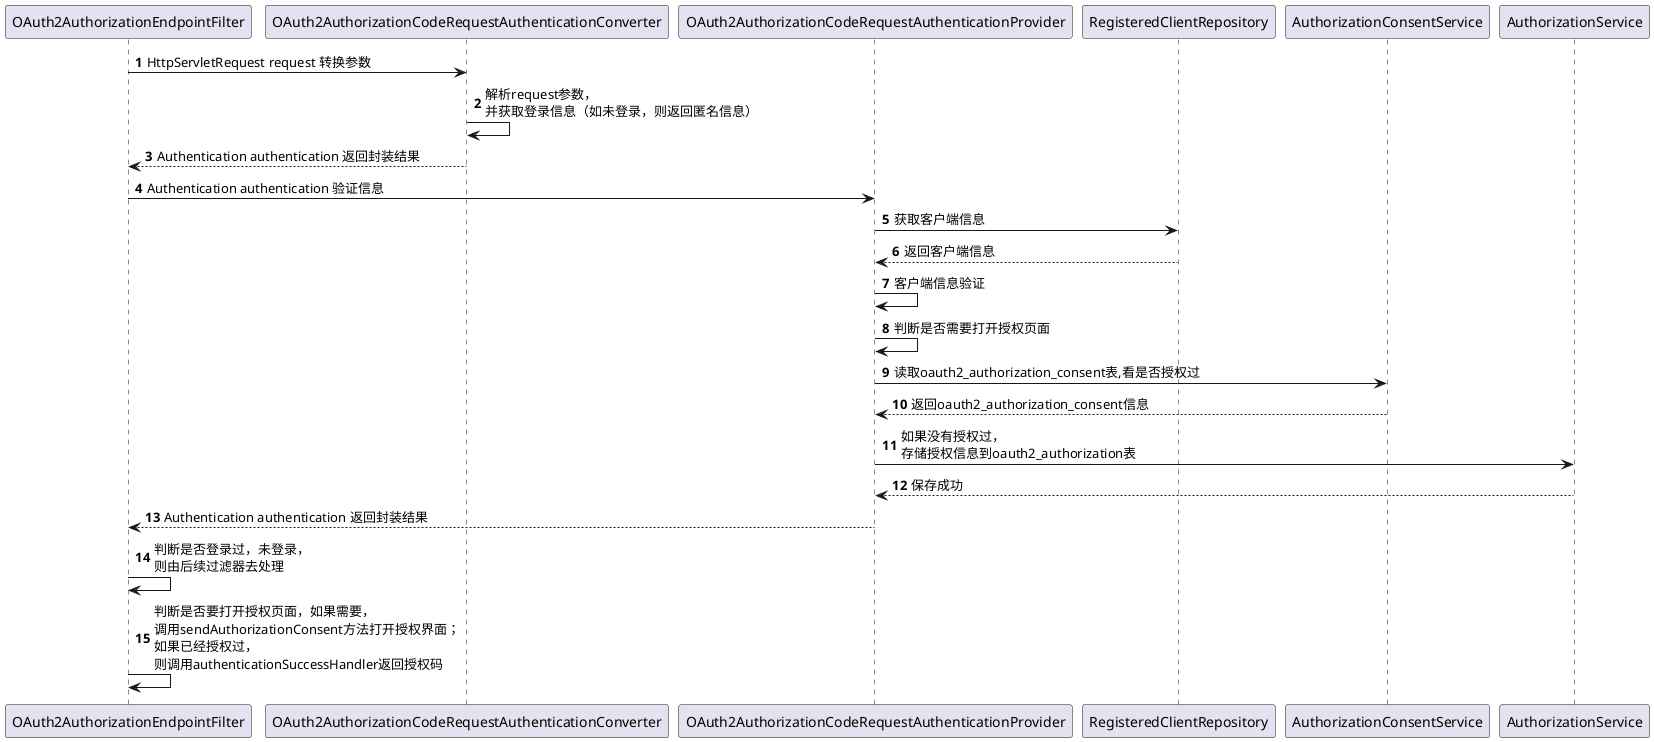 @startuml
'https://plantuml.com/sequence-diagram

autonumber

OAuth2AuthorizationEndpointFilter -> OAuth2AuthorizationCodeRequestAuthenticationConverter: HttpServletRequest request 转换参数
OAuth2AuthorizationCodeRequestAuthenticationConverter -> OAuth2AuthorizationCodeRequestAuthenticationConverter: 解析request参数，\n并获取登录信息（如未登录，则返回匿名信息）
OAuth2AuthorizationEndpointFilter <-- OAuth2AuthorizationCodeRequestAuthenticationConverter: Authentication authentication 返回封装结果
OAuth2AuthorizationEndpointFilter -> OAuth2AuthorizationCodeRequestAuthenticationProvider: Authentication authentication 验证信息
OAuth2AuthorizationCodeRequestAuthenticationProvider -> RegisteredClientRepository: 获取客户端信息
OAuth2AuthorizationCodeRequestAuthenticationProvider <-- RegisteredClientRepository: 返回客户端信息
OAuth2AuthorizationCodeRequestAuthenticationProvider -> OAuth2AuthorizationCodeRequestAuthenticationProvider: 客户端信息验证
OAuth2AuthorizationCodeRequestAuthenticationProvider -> OAuth2AuthorizationCodeRequestAuthenticationProvider: 判断是否需要打开授权页面
OAuth2AuthorizationCodeRequestAuthenticationProvider -> AuthorizationConsentService: 读取oauth2_authorization_consent表,看是否授权过
OAuth2AuthorizationCodeRequestAuthenticationProvider <-- AuthorizationConsentService: 返回oauth2_authorization_consent信息
OAuth2AuthorizationCodeRequestAuthenticationProvider -> AuthorizationService: 如果没有授权过，\n存储授权信息到oauth2_authorization表
OAuth2AuthorizationCodeRequestAuthenticationProvider <-- AuthorizationService: 保存成功
OAuth2AuthorizationEndpointFilter <-- OAuth2AuthorizationCodeRequestAuthenticationProvider: Authentication authentication 返回封装结果
OAuth2AuthorizationEndpointFilter -> OAuth2AuthorizationEndpointFilter: 判断是否登录过，未登录，\n则由后续过滤器去处理
OAuth2AuthorizationEndpointFilter -> OAuth2AuthorizationEndpointFilter: 判断是否要打开授权页面，如果需要，\n调用sendAuthorizationConsent方法打开授权界面；\n如果已经授权过，\n则调用authenticationSuccessHandler返回授权码






@enduml